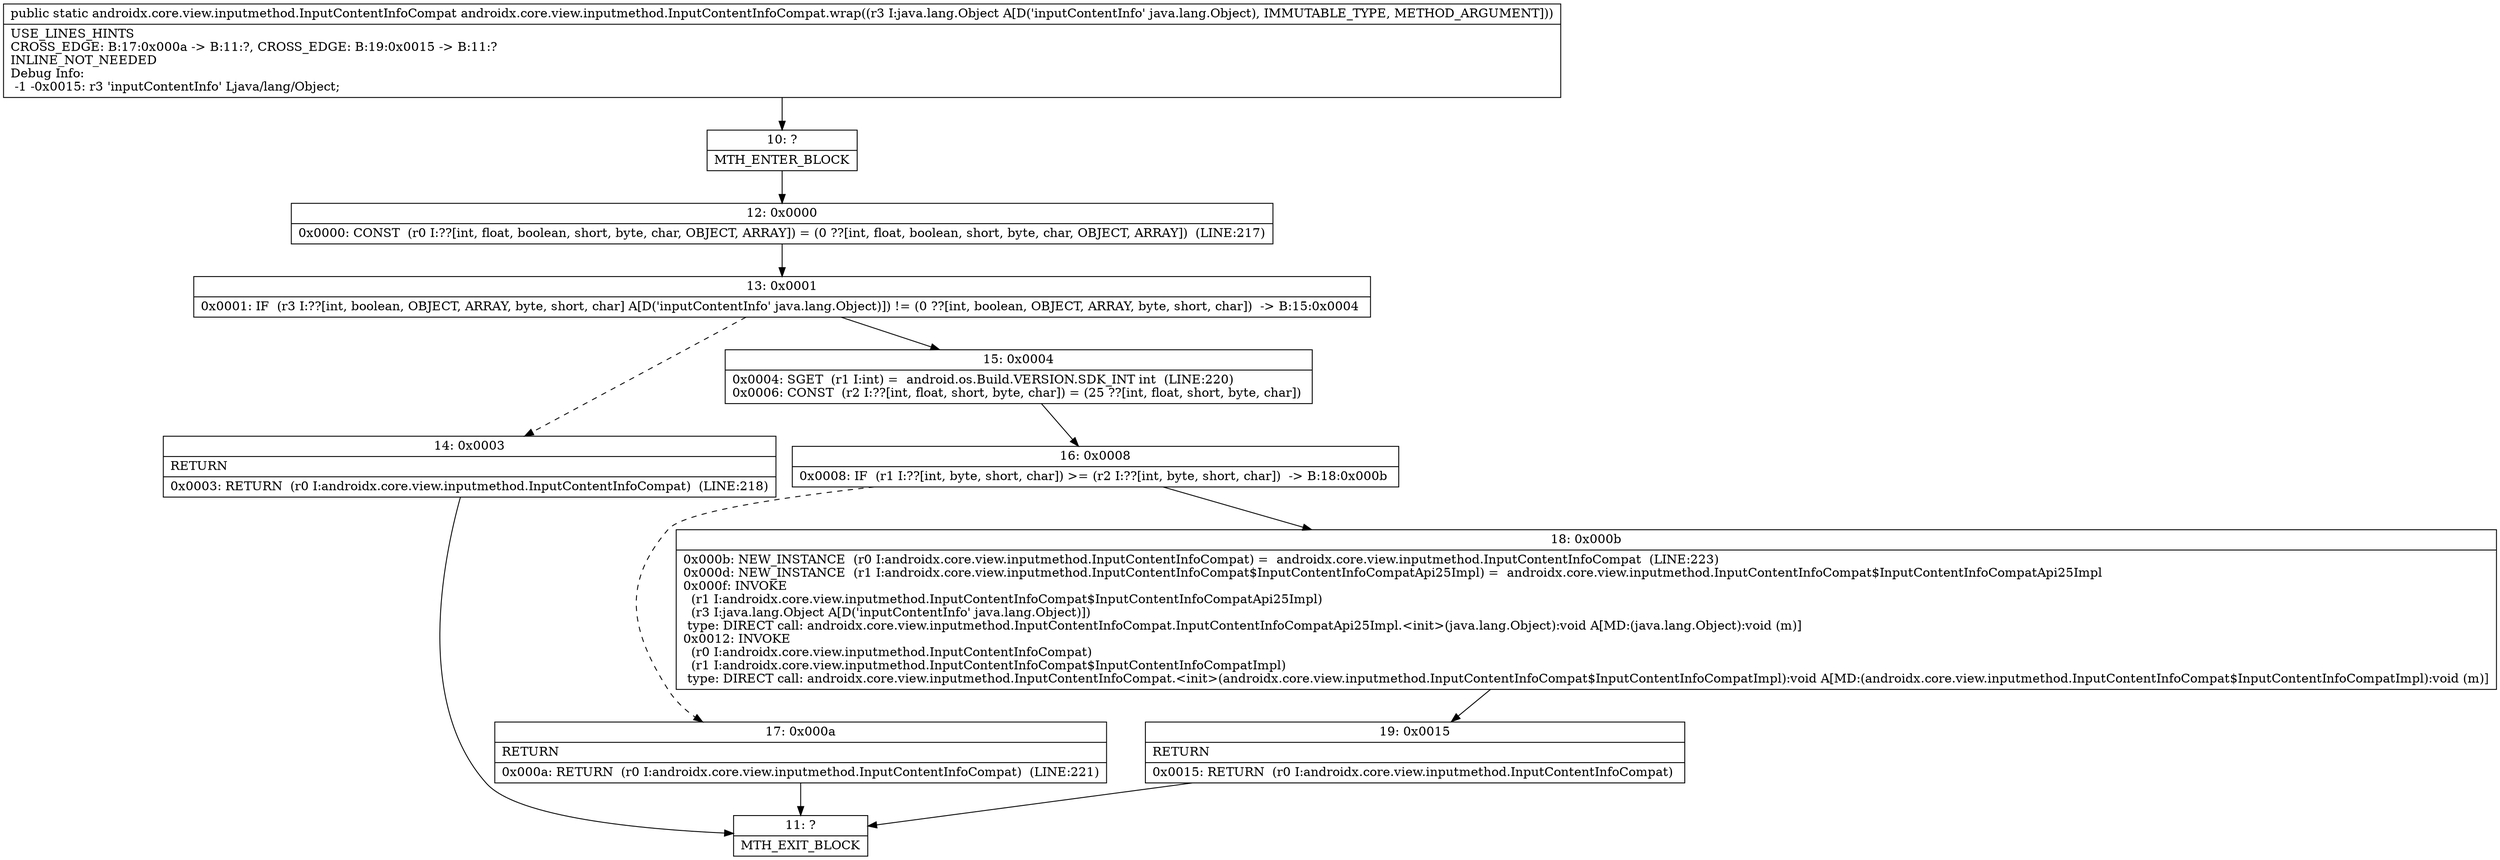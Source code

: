 digraph "CFG forandroidx.core.view.inputmethod.InputContentInfoCompat.wrap(Ljava\/lang\/Object;)Landroidx\/core\/view\/inputmethod\/InputContentInfoCompat;" {
Node_10 [shape=record,label="{10\:\ ?|MTH_ENTER_BLOCK\l}"];
Node_12 [shape=record,label="{12\:\ 0x0000|0x0000: CONST  (r0 I:??[int, float, boolean, short, byte, char, OBJECT, ARRAY]) = (0 ??[int, float, boolean, short, byte, char, OBJECT, ARRAY])  (LINE:217)\l}"];
Node_13 [shape=record,label="{13\:\ 0x0001|0x0001: IF  (r3 I:??[int, boolean, OBJECT, ARRAY, byte, short, char] A[D('inputContentInfo' java.lang.Object)]) != (0 ??[int, boolean, OBJECT, ARRAY, byte, short, char])  \-\> B:15:0x0004 \l}"];
Node_14 [shape=record,label="{14\:\ 0x0003|RETURN\l|0x0003: RETURN  (r0 I:androidx.core.view.inputmethod.InputContentInfoCompat)  (LINE:218)\l}"];
Node_11 [shape=record,label="{11\:\ ?|MTH_EXIT_BLOCK\l}"];
Node_15 [shape=record,label="{15\:\ 0x0004|0x0004: SGET  (r1 I:int) =  android.os.Build.VERSION.SDK_INT int  (LINE:220)\l0x0006: CONST  (r2 I:??[int, float, short, byte, char]) = (25 ??[int, float, short, byte, char]) \l}"];
Node_16 [shape=record,label="{16\:\ 0x0008|0x0008: IF  (r1 I:??[int, byte, short, char]) \>= (r2 I:??[int, byte, short, char])  \-\> B:18:0x000b \l}"];
Node_17 [shape=record,label="{17\:\ 0x000a|RETURN\l|0x000a: RETURN  (r0 I:androidx.core.view.inputmethod.InputContentInfoCompat)  (LINE:221)\l}"];
Node_18 [shape=record,label="{18\:\ 0x000b|0x000b: NEW_INSTANCE  (r0 I:androidx.core.view.inputmethod.InputContentInfoCompat) =  androidx.core.view.inputmethod.InputContentInfoCompat  (LINE:223)\l0x000d: NEW_INSTANCE  (r1 I:androidx.core.view.inputmethod.InputContentInfoCompat$InputContentInfoCompatApi25Impl) =  androidx.core.view.inputmethod.InputContentInfoCompat$InputContentInfoCompatApi25Impl \l0x000f: INVOKE  \l  (r1 I:androidx.core.view.inputmethod.InputContentInfoCompat$InputContentInfoCompatApi25Impl)\l  (r3 I:java.lang.Object A[D('inputContentInfo' java.lang.Object)])\l type: DIRECT call: androidx.core.view.inputmethod.InputContentInfoCompat.InputContentInfoCompatApi25Impl.\<init\>(java.lang.Object):void A[MD:(java.lang.Object):void (m)]\l0x0012: INVOKE  \l  (r0 I:androidx.core.view.inputmethod.InputContentInfoCompat)\l  (r1 I:androidx.core.view.inputmethod.InputContentInfoCompat$InputContentInfoCompatImpl)\l type: DIRECT call: androidx.core.view.inputmethod.InputContentInfoCompat.\<init\>(androidx.core.view.inputmethod.InputContentInfoCompat$InputContentInfoCompatImpl):void A[MD:(androidx.core.view.inputmethod.InputContentInfoCompat$InputContentInfoCompatImpl):void (m)]\l}"];
Node_19 [shape=record,label="{19\:\ 0x0015|RETURN\l|0x0015: RETURN  (r0 I:androidx.core.view.inputmethod.InputContentInfoCompat) \l}"];
MethodNode[shape=record,label="{public static androidx.core.view.inputmethod.InputContentInfoCompat androidx.core.view.inputmethod.InputContentInfoCompat.wrap((r3 I:java.lang.Object A[D('inputContentInfo' java.lang.Object), IMMUTABLE_TYPE, METHOD_ARGUMENT]))  | USE_LINES_HINTS\lCROSS_EDGE: B:17:0x000a \-\> B:11:?, CROSS_EDGE: B:19:0x0015 \-\> B:11:?\lINLINE_NOT_NEEDED\lDebug Info:\l  \-1 \-0x0015: r3 'inputContentInfo' Ljava\/lang\/Object;\l}"];
MethodNode -> Node_10;Node_10 -> Node_12;
Node_12 -> Node_13;
Node_13 -> Node_14[style=dashed];
Node_13 -> Node_15;
Node_14 -> Node_11;
Node_15 -> Node_16;
Node_16 -> Node_17[style=dashed];
Node_16 -> Node_18;
Node_17 -> Node_11;
Node_18 -> Node_19;
Node_19 -> Node_11;
}

